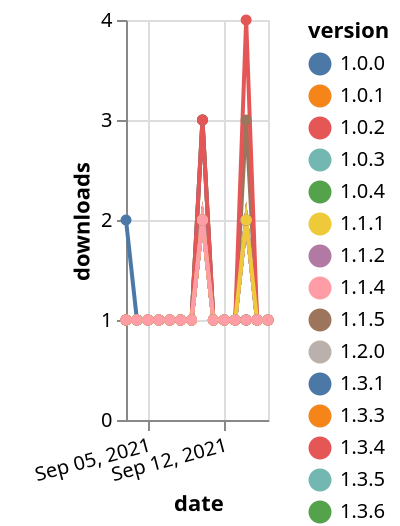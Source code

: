 {"$schema": "https://vega.github.io/schema/vega-lite/v5.json", "description": "A simple bar chart with embedded data.", "data": {"values": [{"date": "2021-09-03", "total": 160, "delta": 1, "version": "1.0.4"}, {"date": "2021-09-04", "total": 161, "delta": 1, "version": "1.0.4"}, {"date": "2021-09-05", "total": 162, "delta": 1, "version": "1.0.4"}, {"date": "2021-09-06", "total": 163, "delta": 1, "version": "1.0.4"}, {"date": "2021-09-07", "total": 164, "delta": 1, "version": "1.0.4"}, {"date": "2021-09-08", "total": 165, "delta": 1, "version": "1.0.4"}, {"date": "2021-09-09", "total": 166, "delta": 1, "version": "1.0.4"}, {"date": "2021-09-10", "total": 168, "delta": 2, "version": "1.0.4"}, {"date": "2021-09-11", "total": 169, "delta": 1, "version": "1.0.4"}, {"date": "2021-09-12", "total": 170, "delta": 1, "version": "1.0.4"}, {"date": "2021-09-13", "total": 171, "delta": 1, "version": "1.0.4"}, {"date": "2021-09-14", "total": 173, "delta": 2, "version": "1.0.4"}, {"date": "2021-09-15", "total": 174, "delta": 1, "version": "1.0.4"}, {"date": "2021-09-16", "total": 175, "delta": 1, "version": "1.0.4"}, {"date": "2021-09-03", "total": 143, "delta": 1, "version": "1.3.6"}, {"date": "2021-09-04", "total": 144, "delta": 1, "version": "1.3.6"}, {"date": "2021-09-05", "total": 145, "delta": 1, "version": "1.3.6"}, {"date": "2021-09-06", "total": 146, "delta": 1, "version": "1.3.6"}, {"date": "2021-09-07", "total": 147, "delta": 1, "version": "1.3.6"}, {"date": "2021-09-08", "total": 148, "delta": 1, "version": "1.3.6"}, {"date": "2021-09-09", "total": 149, "delta": 1, "version": "1.3.6"}, {"date": "2021-09-10", "total": 151, "delta": 2, "version": "1.3.6"}, {"date": "2021-09-11", "total": 152, "delta": 1, "version": "1.3.6"}, {"date": "2021-09-12", "total": 153, "delta": 1, "version": "1.3.6"}, {"date": "2021-09-13", "total": 154, "delta": 1, "version": "1.3.6"}, {"date": "2021-09-14", "total": 155, "delta": 1, "version": "1.3.6"}, {"date": "2021-09-15", "total": 156, "delta": 1, "version": "1.3.6"}, {"date": "2021-09-16", "total": 157, "delta": 1, "version": "1.3.6"}, {"date": "2021-09-03", "total": 150, "delta": 1, "version": "1.3.5"}, {"date": "2021-09-04", "total": 151, "delta": 1, "version": "1.3.5"}, {"date": "2021-09-05", "total": 152, "delta": 1, "version": "1.3.5"}, {"date": "2021-09-06", "total": 153, "delta": 1, "version": "1.3.5"}, {"date": "2021-09-07", "total": 154, "delta": 1, "version": "1.3.5"}, {"date": "2021-09-08", "total": 155, "delta": 1, "version": "1.3.5"}, {"date": "2021-09-09", "total": 156, "delta": 1, "version": "1.3.5"}, {"date": "2021-09-10", "total": 158, "delta": 2, "version": "1.3.5"}, {"date": "2021-09-11", "total": 159, "delta": 1, "version": "1.3.5"}, {"date": "2021-09-12", "total": 160, "delta": 1, "version": "1.3.5"}, {"date": "2021-09-13", "total": 161, "delta": 1, "version": "1.3.5"}, {"date": "2021-09-14", "total": 162, "delta": 1, "version": "1.3.5"}, {"date": "2021-09-15", "total": 163, "delta": 1, "version": "1.3.5"}, {"date": "2021-09-16", "total": 164, "delta": 1, "version": "1.3.5"}, {"date": "2021-09-03", "total": 166, "delta": 1, "version": "1.0.1"}, {"date": "2021-09-04", "total": 167, "delta": 1, "version": "1.0.1"}, {"date": "2021-09-05", "total": 168, "delta": 1, "version": "1.0.1"}, {"date": "2021-09-06", "total": 169, "delta": 1, "version": "1.0.1"}, {"date": "2021-09-07", "total": 170, "delta": 1, "version": "1.0.1"}, {"date": "2021-09-08", "total": 171, "delta": 1, "version": "1.0.1"}, {"date": "2021-09-09", "total": 172, "delta": 1, "version": "1.0.1"}, {"date": "2021-09-10", "total": 174, "delta": 2, "version": "1.0.1"}, {"date": "2021-09-11", "total": 175, "delta": 1, "version": "1.0.1"}, {"date": "2021-09-12", "total": 176, "delta": 1, "version": "1.0.1"}, {"date": "2021-09-13", "total": 177, "delta": 1, "version": "1.0.1"}, {"date": "2021-09-14", "total": 179, "delta": 2, "version": "1.0.1"}, {"date": "2021-09-15", "total": 180, "delta": 1, "version": "1.0.1"}, {"date": "2021-09-16", "total": 181, "delta": 1, "version": "1.0.1"}, {"date": "2021-09-03", "total": 169, "delta": 1, "version": "1.0.0"}, {"date": "2021-09-04", "total": 170, "delta": 1, "version": "1.0.0"}, {"date": "2021-09-05", "total": 171, "delta": 1, "version": "1.0.0"}, {"date": "2021-09-06", "total": 172, "delta": 1, "version": "1.0.0"}, {"date": "2021-09-07", "total": 173, "delta": 1, "version": "1.0.0"}, {"date": "2021-09-08", "total": 174, "delta": 1, "version": "1.0.0"}, {"date": "2021-09-09", "total": 175, "delta": 1, "version": "1.0.0"}, {"date": "2021-09-10", "total": 177, "delta": 2, "version": "1.0.0"}, {"date": "2021-09-11", "total": 178, "delta": 1, "version": "1.0.0"}, {"date": "2021-09-12", "total": 179, "delta": 1, "version": "1.0.0"}, {"date": "2021-09-13", "total": 180, "delta": 1, "version": "1.0.0"}, {"date": "2021-09-14", "total": 182, "delta": 2, "version": "1.0.0"}, {"date": "2021-09-15", "total": 183, "delta": 1, "version": "1.0.0"}, {"date": "2021-09-16", "total": 184, "delta": 1, "version": "1.0.0"}, {"date": "2021-09-03", "total": 146, "delta": 1, "version": "1.3.3"}, {"date": "2021-09-04", "total": 147, "delta": 1, "version": "1.3.3"}, {"date": "2021-09-05", "total": 148, "delta": 1, "version": "1.3.3"}, {"date": "2021-09-06", "total": 149, "delta": 1, "version": "1.3.3"}, {"date": "2021-09-07", "total": 150, "delta": 1, "version": "1.3.3"}, {"date": "2021-09-08", "total": 151, "delta": 1, "version": "1.3.3"}, {"date": "2021-09-09", "total": 152, "delta": 1, "version": "1.3.3"}, {"date": "2021-09-10", "total": 154, "delta": 2, "version": "1.3.3"}, {"date": "2021-09-11", "total": 155, "delta": 1, "version": "1.3.3"}, {"date": "2021-09-12", "total": 156, "delta": 1, "version": "1.3.3"}, {"date": "2021-09-13", "total": 157, "delta": 1, "version": "1.3.3"}, {"date": "2021-09-14", "total": 158, "delta": 1, "version": "1.3.3"}, {"date": "2021-09-15", "total": 159, "delta": 1, "version": "1.3.3"}, {"date": "2021-09-16", "total": 160, "delta": 1, "version": "1.3.3"}, {"date": "2021-09-03", "total": 222, "delta": 1, "version": "1.3.7"}, {"date": "2021-09-04", "total": 223, "delta": 1, "version": "1.3.7"}, {"date": "2021-09-05", "total": 224, "delta": 1, "version": "1.3.7"}, {"date": "2021-09-06", "total": 225, "delta": 1, "version": "1.3.7"}, {"date": "2021-09-07", "total": 226, "delta": 1, "version": "1.3.7"}, {"date": "2021-09-08", "total": 227, "delta": 1, "version": "1.3.7"}, {"date": "2021-09-09", "total": 228, "delta": 1, "version": "1.3.7"}, {"date": "2021-09-10", "total": 231, "delta": 3, "version": "1.3.7"}, {"date": "2021-09-11", "total": 232, "delta": 1, "version": "1.3.7"}, {"date": "2021-09-12", "total": 233, "delta": 1, "version": "1.3.7"}, {"date": "2021-09-13", "total": 234, "delta": 1, "version": "1.3.7"}, {"date": "2021-09-14", "total": 235, "delta": 1, "version": "1.3.7"}, {"date": "2021-09-15", "total": 236, "delta": 1, "version": "1.3.7"}, {"date": "2021-09-16", "total": 237, "delta": 1, "version": "1.3.7"}, {"date": "2021-09-03", "total": 162, "delta": 1, "version": "1.0.3"}, {"date": "2021-09-04", "total": 163, "delta": 1, "version": "1.0.3"}, {"date": "2021-09-05", "total": 164, "delta": 1, "version": "1.0.3"}, {"date": "2021-09-06", "total": 165, "delta": 1, "version": "1.0.3"}, {"date": "2021-09-07", "total": 166, "delta": 1, "version": "1.0.3"}, {"date": "2021-09-08", "total": 167, "delta": 1, "version": "1.0.3"}, {"date": "2021-09-09", "total": 168, "delta": 1, "version": "1.0.3"}, {"date": "2021-09-10", "total": 170, "delta": 2, "version": "1.0.3"}, {"date": "2021-09-11", "total": 171, "delta": 1, "version": "1.0.3"}, {"date": "2021-09-12", "total": 172, "delta": 1, "version": "1.0.3"}, {"date": "2021-09-13", "total": 173, "delta": 1, "version": "1.0.3"}, {"date": "2021-09-14", "total": 175, "delta": 2, "version": "1.0.3"}, {"date": "2021-09-15", "total": 176, "delta": 1, "version": "1.0.3"}, {"date": "2021-09-16", "total": 177, "delta": 1, "version": "1.0.3"}, {"date": "2021-09-03", "total": 232, "delta": 1, "version": "1.4.3"}, {"date": "2021-09-04", "total": 233, "delta": 1, "version": "1.4.3"}, {"date": "2021-09-05", "total": 234, "delta": 1, "version": "1.4.3"}, {"date": "2021-09-06", "total": 235, "delta": 1, "version": "1.4.3"}, {"date": "2021-09-07", "total": 236, "delta": 1, "version": "1.4.3"}, {"date": "2021-09-08", "total": 237, "delta": 1, "version": "1.4.3"}, {"date": "2021-09-09", "total": 238, "delta": 1, "version": "1.4.3"}, {"date": "2021-09-10", "total": 241, "delta": 3, "version": "1.4.3"}, {"date": "2021-09-11", "total": 242, "delta": 1, "version": "1.4.3"}, {"date": "2021-09-12", "total": 243, "delta": 1, "version": "1.4.3"}, {"date": "2021-09-13", "total": 244, "delta": 1, "version": "1.4.3"}, {"date": "2021-09-14", "total": 247, "delta": 3, "version": "1.4.3"}, {"date": "2021-09-15", "total": 248, "delta": 1, "version": "1.4.3"}, {"date": "2021-09-16", "total": 249, "delta": 1, "version": "1.4.3"}, {"date": "2021-09-03", "total": 170, "delta": 1, "version": "1.1.5"}, {"date": "2021-09-04", "total": 171, "delta": 1, "version": "1.1.5"}, {"date": "2021-09-05", "total": 172, "delta": 1, "version": "1.1.5"}, {"date": "2021-09-06", "total": 173, "delta": 1, "version": "1.1.5"}, {"date": "2021-09-07", "total": 174, "delta": 1, "version": "1.1.5"}, {"date": "2021-09-08", "total": 175, "delta": 1, "version": "1.1.5"}, {"date": "2021-09-09", "total": 176, "delta": 1, "version": "1.1.5"}, {"date": "2021-09-10", "total": 178, "delta": 2, "version": "1.1.5"}, {"date": "2021-09-11", "total": 179, "delta": 1, "version": "1.1.5"}, {"date": "2021-09-12", "total": 180, "delta": 1, "version": "1.1.5"}, {"date": "2021-09-13", "total": 181, "delta": 1, "version": "1.1.5"}, {"date": "2021-09-14", "total": 183, "delta": 2, "version": "1.1.5"}, {"date": "2021-09-15", "total": 184, "delta": 1, "version": "1.1.5"}, {"date": "2021-09-16", "total": 185, "delta": 1, "version": "1.1.5"}, {"date": "2021-09-03", "total": 207, "delta": 2, "version": "1.3.1"}, {"date": "2021-09-04", "total": 208, "delta": 1, "version": "1.3.1"}, {"date": "2021-09-05", "total": 209, "delta": 1, "version": "1.3.1"}, {"date": "2021-09-06", "total": 210, "delta": 1, "version": "1.3.1"}, {"date": "2021-09-07", "total": 211, "delta": 1, "version": "1.3.1"}, {"date": "2021-09-08", "total": 212, "delta": 1, "version": "1.3.1"}, {"date": "2021-09-09", "total": 213, "delta": 1, "version": "1.3.1"}, {"date": "2021-09-10", "total": 216, "delta": 3, "version": "1.3.1"}, {"date": "2021-09-11", "total": 217, "delta": 1, "version": "1.3.1"}, {"date": "2021-09-12", "total": 218, "delta": 1, "version": "1.3.1"}, {"date": "2021-09-13", "total": 219, "delta": 1, "version": "1.3.1"}, {"date": "2021-09-14", "total": 220, "delta": 1, "version": "1.3.1"}, {"date": "2021-09-15", "total": 221, "delta": 1, "version": "1.3.1"}, {"date": "2021-09-16", "total": 222, "delta": 1, "version": "1.3.1"}, {"date": "2021-09-03", "total": 145, "delta": 1, "version": "1.3.4"}, {"date": "2021-09-04", "total": 146, "delta": 1, "version": "1.3.4"}, {"date": "2021-09-05", "total": 147, "delta": 1, "version": "1.3.4"}, {"date": "2021-09-06", "total": 148, "delta": 1, "version": "1.3.4"}, {"date": "2021-09-07", "total": 149, "delta": 1, "version": "1.3.4"}, {"date": "2021-09-08", "total": 150, "delta": 1, "version": "1.3.4"}, {"date": "2021-09-09", "total": 151, "delta": 1, "version": "1.3.4"}, {"date": "2021-09-10", "total": 153, "delta": 2, "version": "1.3.4"}, {"date": "2021-09-11", "total": 154, "delta": 1, "version": "1.3.4"}, {"date": "2021-09-12", "total": 155, "delta": 1, "version": "1.3.4"}, {"date": "2021-09-13", "total": 156, "delta": 1, "version": "1.3.4"}, {"date": "2021-09-14", "total": 157, "delta": 1, "version": "1.3.4"}, {"date": "2021-09-15", "total": 158, "delta": 1, "version": "1.3.4"}, {"date": "2021-09-16", "total": 159, "delta": 1, "version": "1.3.4"}, {"date": "2021-09-03", "total": 158, "delta": 1, "version": "1.2.0"}, {"date": "2021-09-04", "total": 159, "delta": 1, "version": "1.2.0"}, {"date": "2021-09-05", "total": 160, "delta": 1, "version": "1.2.0"}, {"date": "2021-09-06", "total": 161, "delta": 1, "version": "1.2.0"}, {"date": "2021-09-07", "total": 162, "delta": 1, "version": "1.2.0"}, {"date": "2021-09-08", "total": 163, "delta": 1, "version": "1.2.0"}, {"date": "2021-09-09", "total": 164, "delta": 1, "version": "1.2.0"}, {"date": "2021-09-10", "total": 166, "delta": 2, "version": "1.2.0"}, {"date": "2021-09-11", "total": 167, "delta": 1, "version": "1.2.0"}, {"date": "2021-09-12", "total": 168, "delta": 1, "version": "1.2.0"}, {"date": "2021-09-13", "total": 169, "delta": 1, "version": "1.2.0"}, {"date": "2021-09-14", "total": 170, "delta": 1, "version": "1.2.0"}, {"date": "2021-09-15", "total": 171, "delta": 1, "version": "1.2.0"}, {"date": "2021-09-16", "total": 172, "delta": 1, "version": "1.2.0"}, {"date": "2021-09-03", "total": 175, "delta": 1, "version": "1.1.2"}, {"date": "2021-09-04", "total": 176, "delta": 1, "version": "1.1.2"}, {"date": "2021-09-05", "total": 177, "delta": 1, "version": "1.1.2"}, {"date": "2021-09-06", "total": 178, "delta": 1, "version": "1.1.2"}, {"date": "2021-09-07", "total": 179, "delta": 1, "version": "1.1.2"}, {"date": "2021-09-08", "total": 180, "delta": 1, "version": "1.1.2"}, {"date": "2021-09-09", "total": 181, "delta": 1, "version": "1.1.2"}, {"date": "2021-09-10", "total": 183, "delta": 2, "version": "1.1.2"}, {"date": "2021-09-11", "total": 184, "delta": 1, "version": "1.1.2"}, {"date": "2021-09-12", "total": 185, "delta": 1, "version": "1.1.2"}, {"date": "2021-09-13", "total": 186, "delta": 1, "version": "1.1.2"}, {"date": "2021-09-14", "total": 188, "delta": 2, "version": "1.1.2"}, {"date": "2021-09-15", "total": 189, "delta": 1, "version": "1.1.2"}, {"date": "2021-09-16", "total": 190, "delta": 1, "version": "1.1.2"}, {"date": "2021-09-03", "total": 167, "delta": 1, "version": "1.1.4"}, {"date": "2021-09-04", "total": 168, "delta": 1, "version": "1.1.4"}, {"date": "2021-09-05", "total": 169, "delta": 1, "version": "1.1.4"}, {"date": "2021-09-06", "total": 170, "delta": 1, "version": "1.1.4"}, {"date": "2021-09-07", "total": 171, "delta": 1, "version": "1.1.4"}, {"date": "2021-09-08", "total": 172, "delta": 1, "version": "1.1.4"}, {"date": "2021-09-09", "total": 173, "delta": 1, "version": "1.1.4"}, {"date": "2021-09-10", "total": 175, "delta": 2, "version": "1.1.4"}, {"date": "2021-09-11", "total": 176, "delta": 1, "version": "1.1.4"}, {"date": "2021-09-12", "total": 177, "delta": 1, "version": "1.1.4"}, {"date": "2021-09-13", "total": 178, "delta": 1, "version": "1.1.4"}, {"date": "2021-09-14", "total": 180, "delta": 2, "version": "1.1.4"}, {"date": "2021-09-15", "total": 181, "delta": 1, "version": "1.1.4"}, {"date": "2021-09-16", "total": 182, "delta": 1, "version": "1.1.4"}, {"date": "2021-09-03", "total": 331, "delta": 1, "version": "1.0.2"}, {"date": "2021-09-04", "total": 332, "delta": 1, "version": "1.0.2"}, {"date": "2021-09-05", "total": 333, "delta": 1, "version": "1.0.2"}, {"date": "2021-09-06", "total": 334, "delta": 1, "version": "1.0.2"}, {"date": "2021-09-07", "total": 335, "delta": 1, "version": "1.0.2"}, {"date": "2021-09-08", "total": 336, "delta": 1, "version": "1.0.2"}, {"date": "2021-09-09", "total": 337, "delta": 1, "version": "1.0.2"}, {"date": "2021-09-10", "total": 340, "delta": 3, "version": "1.0.2"}, {"date": "2021-09-11", "total": 341, "delta": 1, "version": "1.0.2"}, {"date": "2021-09-12", "total": 342, "delta": 1, "version": "1.0.2"}, {"date": "2021-09-13", "total": 343, "delta": 1, "version": "1.0.2"}, {"date": "2021-09-14", "total": 347, "delta": 4, "version": "1.0.2"}, {"date": "2021-09-15", "total": 348, "delta": 1, "version": "1.0.2"}, {"date": "2021-09-16", "total": 349, "delta": 1, "version": "1.0.2"}, {"date": "2021-09-03", "total": 136, "delta": 1, "version": "1.4.0"}, {"date": "2021-09-04", "total": 137, "delta": 1, "version": "1.4.0"}, {"date": "2021-09-05", "total": 138, "delta": 1, "version": "1.4.0"}, {"date": "2021-09-06", "total": 139, "delta": 1, "version": "1.4.0"}, {"date": "2021-09-07", "total": 140, "delta": 1, "version": "1.4.0"}, {"date": "2021-09-08", "total": 141, "delta": 1, "version": "1.4.0"}, {"date": "2021-09-09", "total": 142, "delta": 1, "version": "1.4.0"}, {"date": "2021-09-10", "total": 144, "delta": 2, "version": "1.4.0"}, {"date": "2021-09-11", "total": 145, "delta": 1, "version": "1.4.0"}, {"date": "2021-09-12", "total": 146, "delta": 1, "version": "1.4.0"}, {"date": "2021-09-13", "total": 147, "delta": 1, "version": "1.4.0"}, {"date": "2021-09-14", "total": 148, "delta": 1, "version": "1.4.0"}, {"date": "2021-09-15", "total": 149, "delta": 1, "version": "1.4.0"}, {"date": "2021-09-16", "total": 150, "delta": 1, "version": "1.4.0"}, {"date": "2021-09-03", "total": 162, "delta": 1, "version": "1.1.1"}, {"date": "2021-09-04", "total": 163, "delta": 1, "version": "1.1.1"}, {"date": "2021-09-05", "total": 164, "delta": 1, "version": "1.1.1"}, {"date": "2021-09-06", "total": 165, "delta": 1, "version": "1.1.1"}, {"date": "2021-09-07", "total": 166, "delta": 1, "version": "1.1.1"}, {"date": "2021-09-08", "total": 167, "delta": 1, "version": "1.1.1"}, {"date": "2021-09-09", "total": 168, "delta": 1, "version": "1.1.1"}, {"date": "2021-09-10", "total": 170, "delta": 2, "version": "1.1.1"}, {"date": "2021-09-11", "total": 171, "delta": 1, "version": "1.1.1"}, {"date": "2021-09-12", "total": 172, "delta": 1, "version": "1.1.1"}, {"date": "2021-09-13", "total": 173, "delta": 1, "version": "1.1.1"}, {"date": "2021-09-14", "total": 175, "delta": 2, "version": "1.1.1"}, {"date": "2021-09-15", "total": 176, "delta": 1, "version": "1.1.1"}, {"date": "2021-09-16", "total": 177, "delta": 1, "version": "1.1.1"}, {"date": "2021-09-03", "total": 140, "delta": 1, "version": "1.4.2"}, {"date": "2021-09-04", "total": 141, "delta": 1, "version": "1.4.2"}, {"date": "2021-09-05", "total": 142, "delta": 1, "version": "1.4.2"}, {"date": "2021-09-06", "total": 143, "delta": 1, "version": "1.4.2"}, {"date": "2021-09-07", "total": 144, "delta": 1, "version": "1.4.2"}, {"date": "2021-09-08", "total": 145, "delta": 1, "version": "1.4.2"}, {"date": "2021-09-09", "total": 146, "delta": 1, "version": "1.4.2"}, {"date": "2021-09-10", "total": 148, "delta": 2, "version": "1.4.2"}, {"date": "2021-09-11", "total": 149, "delta": 1, "version": "1.4.2"}, {"date": "2021-09-12", "total": 150, "delta": 1, "version": "1.4.2"}, {"date": "2021-09-13", "total": 151, "delta": 1, "version": "1.4.2"}, {"date": "2021-09-14", "total": 152, "delta": 1, "version": "1.4.2"}, {"date": "2021-09-15", "total": 153, "delta": 1, "version": "1.4.2"}, {"date": "2021-09-16", "total": 154, "delta": 1, "version": "1.4.2"}]}, "width": "container", "mark": {"type": "line", "point": {"filled": true}}, "encoding": {"x": {"field": "date", "type": "temporal", "timeUnit": "yearmonthdate", "title": "date", "axis": {"labelAngle": -15}}, "y": {"field": "delta", "type": "quantitative", "title": "downloads"}, "color": {"field": "version", "type": "nominal"}, "tooltip": {"field": "delta"}}}